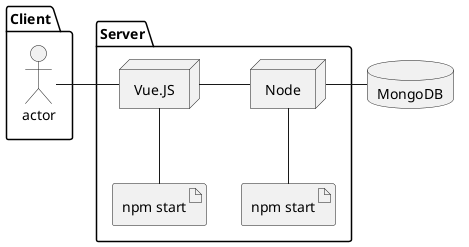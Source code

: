 @startuml

folder Client {
    actor actor
}

folder Server {
  node Vue.JS
  artifact vueStart as "npm start"
  node Node
  artifact nodeStart as "npm start"
}

database MongoDB

actor -right- Vue.JS
vueStart -up- Vue.JS
Vue.JS -right- Node
nodeStart -up- Node
Node -right- MongoDB

@enduml